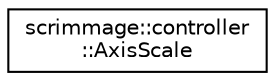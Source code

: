 digraph "Graphical Class Hierarchy"
{
 // LATEX_PDF_SIZE
  edge [fontname="Helvetica",fontsize="10",labelfontname="Helvetica",labelfontsize="10"];
  node [fontname="Helvetica",fontsize="10",shape=record];
  rankdir="LR";
  Node0 [label="scrimmage::controller\l::AxisScale",height=0.2,width=0.4,color="black", fillcolor="white", style="filled",URL="$classscrimmage_1_1controller_1_1AxisScale.html",tooltip=" "];
}
